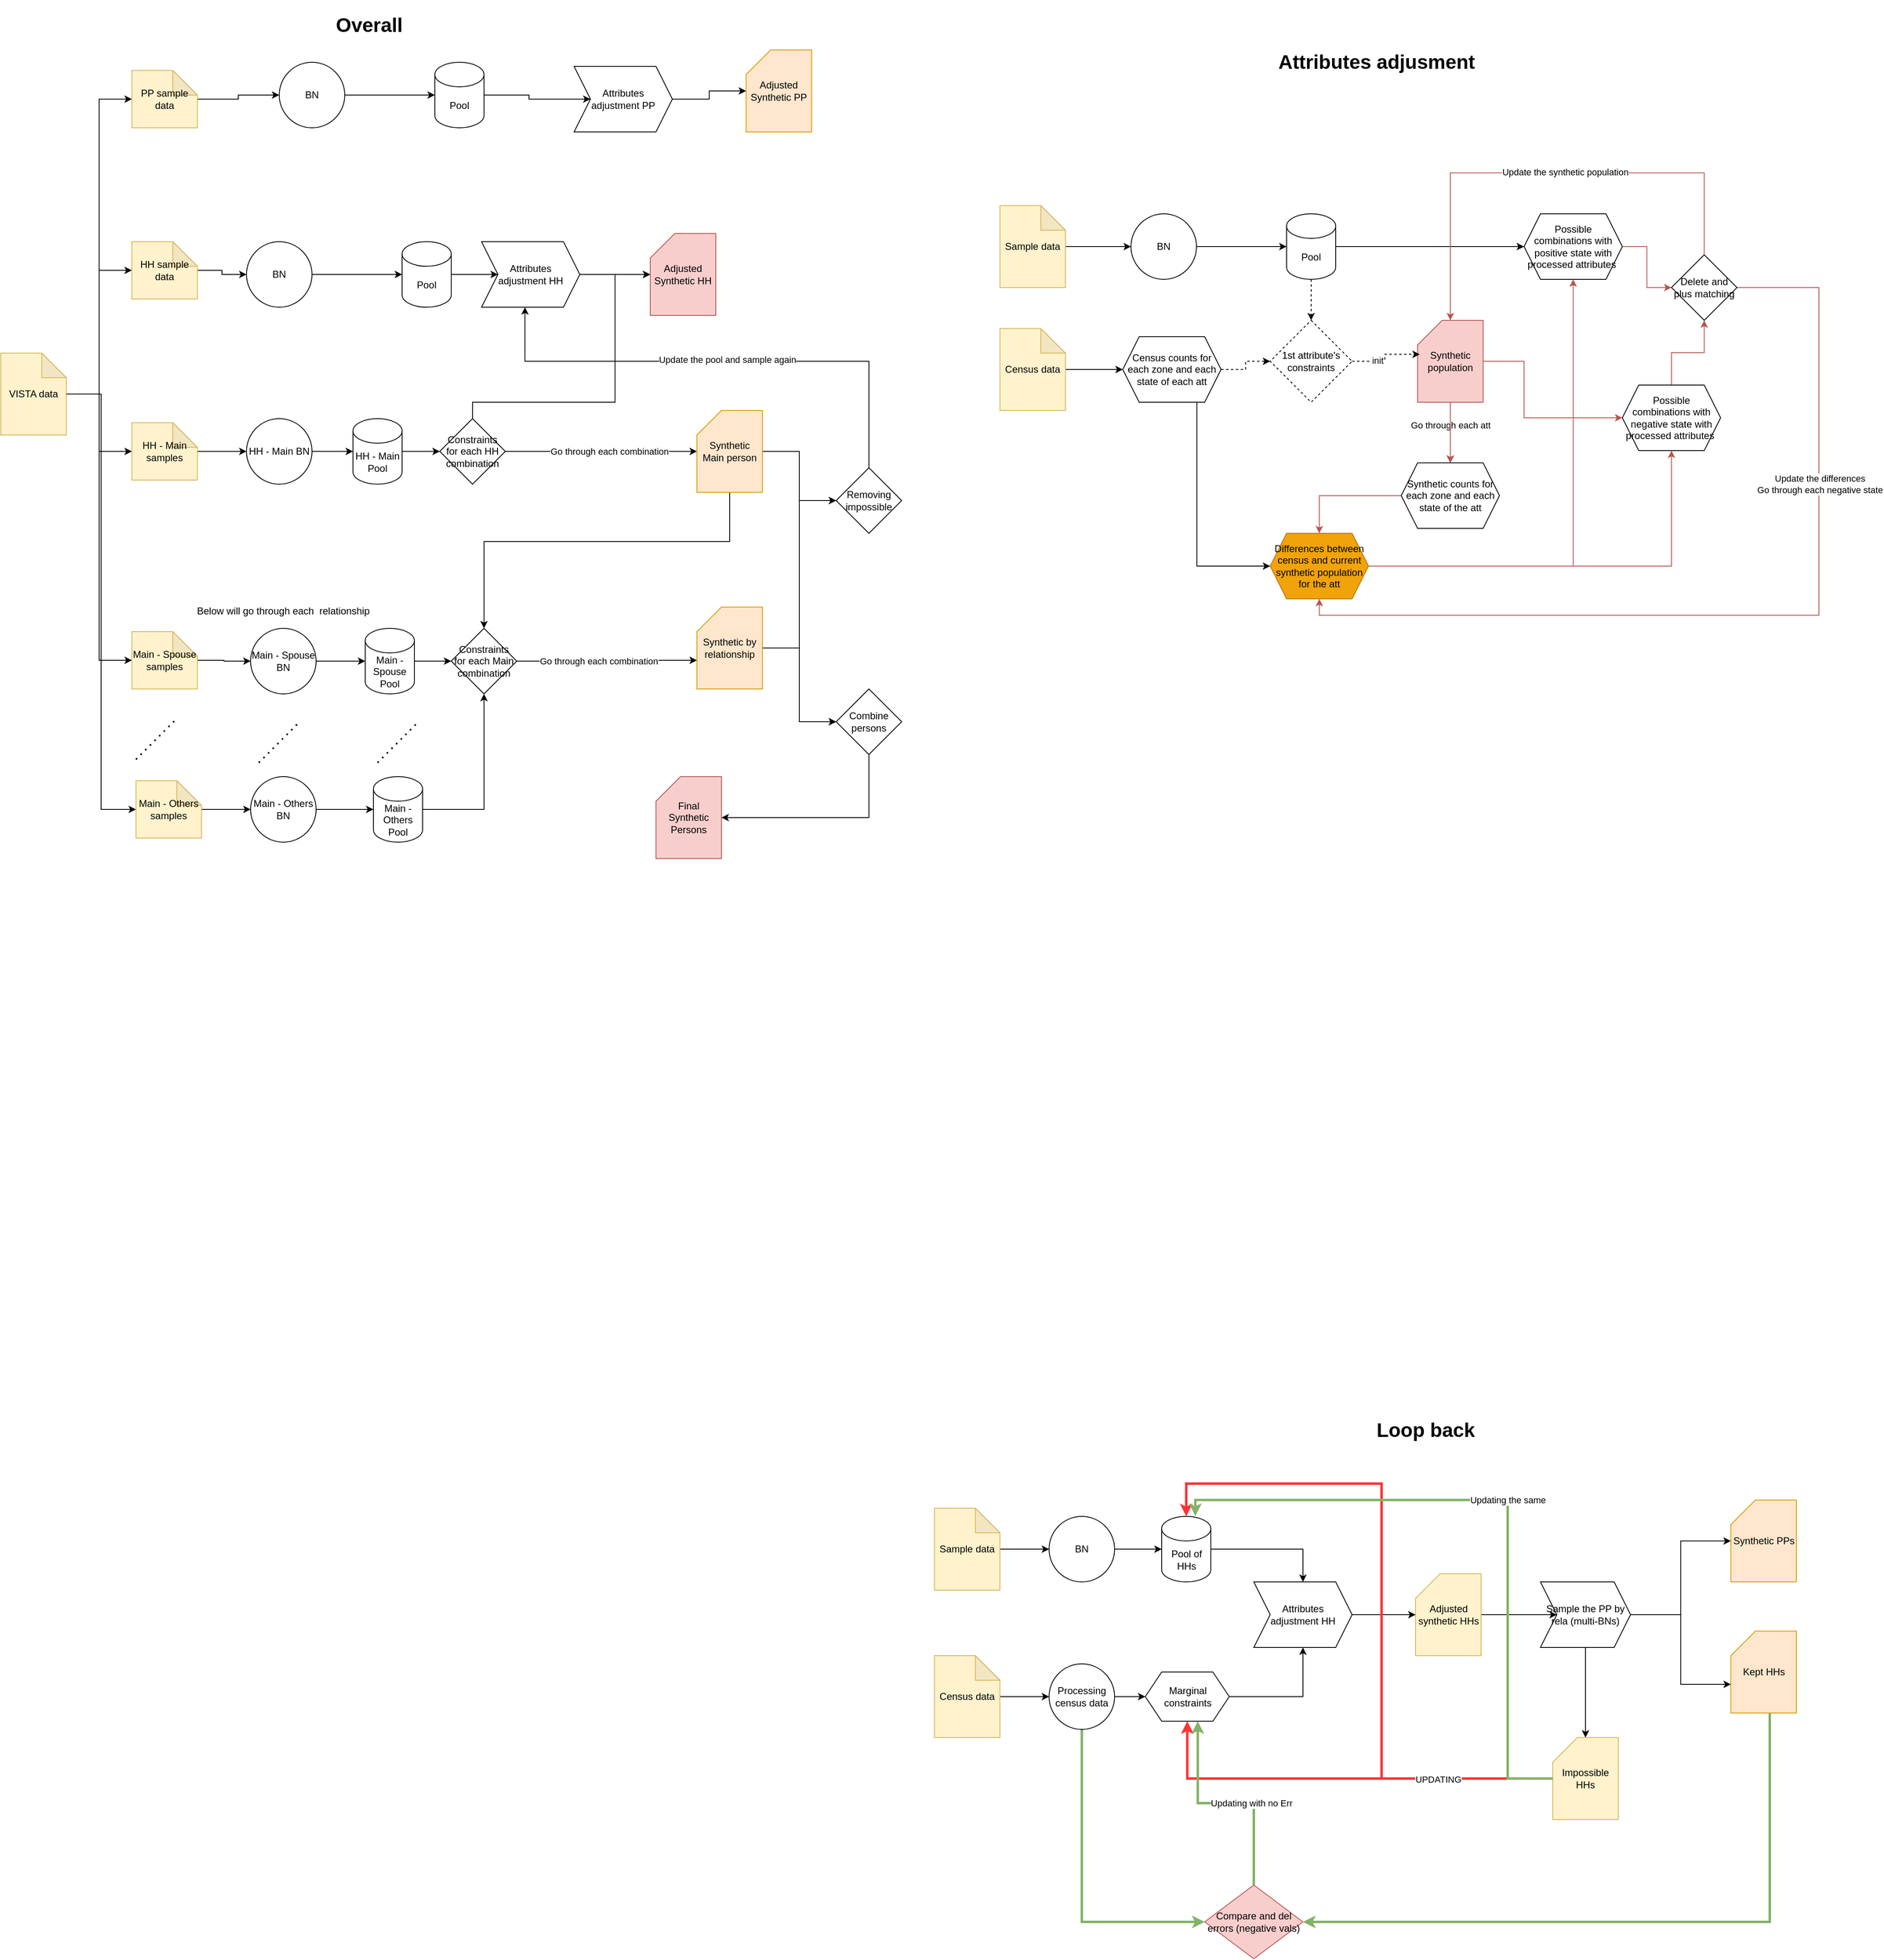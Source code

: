 <mxfile version="24.0.5" type="github">
  <diagram name="Page-1" id="M9G-T7zKxAfByAplEG5L">
    <mxGraphModel dx="2492" dy="700" grid="1" gridSize="10" guides="1" tooltips="1" connect="1" arrows="1" fold="1" page="1" pageScale="1" pageWidth="1169" pageHeight="827" math="0" shadow="0">
      <root>
        <mxCell id="0" />
        <mxCell id="1" parent="0" />
        <mxCell id="O2sVtFKZEaCIQGKIPa2d-1" value="&lt;h1&gt;Attributes adjusment&lt;/h1&gt;" style="text;html=1;strokeColor=none;fillColor=none;align=center;verticalAlign=middle;whiteSpace=wrap;rounded=0;" parent="1" vertex="1">
          <mxGeometry x="410" y="90" width="300" height="30" as="geometry" />
        </mxCell>
        <mxCell id="O2sVtFKZEaCIQGKIPa2d-3" value="&lt;h1&gt;Overall&lt;/h1&gt;" style="text;html=1;strokeColor=none;fillColor=none;align=center;verticalAlign=middle;whiteSpace=wrap;rounded=0;" parent="1" vertex="1">
          <mxGeometry x="-740" y="40" width="140" height="40" as="geometry" />
        </mxCell>
        <mxCell id="O2sVtFKZEaCIQGKIPa2d-35" style="edgeStyle=orthogonalEdgeStyle;rounded=0;orthogonalLoop=1;jettySize=auto;html=1;entryX=0;entryY=0.5;entryDx=0;entryDy=0;" parent="1" source="O2sVtFKZEaCIQGKIPa2d-4" target="O2sVtFKZEaCIQGKIPa2d-11" edge="1">
          <mxGeometry relative="1" as="geometry" />
        </mxCell>
        <mxCell id="O2sVtFKZEaCIQGKIPa2d-4" value="Census data" style="shape=note;whiteSpace=wrap;html=1;backgroundOutline=1;darkOpacity=0.05;fillColor=#fff2cc;strokeColor=#d6b656;" parent="1" vertex="1">
          <mxGeometry x="100" y="430" width="80" height="100" as="geometry" />
        </mxCell>
        <mxCell id="O2sVtFKZEaCIQGKIPa2d-27" style="edgeStyle=orthogonalEdgeStyle;rounded=0;orthogonalLoop=1;jettySize=auto;html=1;" parent="1" source="O2sVtFKZEaCIQGKIPa2d-5" target="O2sVtFKZEaCIQGKIPa2d-6" edge="1">
          <mxGeometry relative="1" as="geometry" />
        </mxCell>
        <mxCell id="O2sVtFKZEaCIQGKIPa2d-5" value="Sample data" style="shape=note;whiteSpace=wrap;html=1;backgroundOutline=1;darkOpacity=0.05;fillColor=#fff2cc;strokeColor=#d6b656;" parent="1" vertex="1">
          <mxGeometry x="100" y="280" width="80" height="100" as="geometry" />
        </mxCell>
        <mxCell id="O2sVtFKZEaCIQGKIPa2d-28" style="edgeStyle=orthogonalEdgeStyle;rounded=0;orthogonalLoop=1;jettySize=auto;html=1;" parent="1" source="O2sVtFKZEaCIQGKIPa2d-6" target="O2sVtFKZEaCIQGKIPa2d-7" edge="1">
          <mxGeometry relative="1" as="geometry" />
        </mxCell>
        <mxCell id="O2sVtFKZEaCIQGKIPa2d-6" value="BN" style="ellipse;whiteSpace=wrap;html=1;aspect=fixed;" parent="1" vertex="1">
          <mxGeometry x="260" y="290" width="80" height="80" as="geometry" />
        </mxCell>
        <mxCell id="O2sVtFKZEaCIQGKIPa2d-22" style="edgeStyle=orthogonalEdgeStyle;rounded=0;orthogonalLoop=1;jettySize=auto;html=1;entryX=0.5;entryY=0;entryDx=0;entryDy=0;dashed=1;" parent="1" source="O2sVtFKZEaCIQGKIPa2d-7" target="O2sVtFKZEaCIQGKIPa2d-20" edge="1">
          <mxGeometry relative="1" as="geometry" />
        </mxCell>
        <mxCell id="O2sVtFKZEaCIQGKIPa2d-53" style="edgeStyle=orthogonalEdgeStyle;rounded=0;orthogonalLoop=1;jettySize=auto;html=1;entryX=0;entryY=0.5;entryDx=0;entryDy=0;" parent="1" source="O2sVtFKZEaCIQGKIPa2d-7" target="O2sVtFKZEaCIQGKIPa2d-43" edge="1">
          <mxGeometry relative="1" as="geometry" />
        </mxCell>
        <mxCell id="O2sVtFKZEaCIQGKIPa2d-7" value="Pool" style="shape=cylinder3;whiteSpace=wrap;html=1;boundedLbl=1;backgroundOutline=1;size=15;" parent="1" vertex="1">
          <mxGeometry x="450" y="290" width="60" height="80" as="geometry" />
        </mxCell>
        <mxCell id="O2sVtFKZEaCIQGKIPa2d-21" style="edgeStyle=orthogonalEdgeStyle;rounded=0;orthogonalLoop=1;jettySize=auto;html=1;entryX=0;entryY=0.5;entryDx=0;entryDy=0;dashed=1;" parent="1" source="O2sVtFKZEaCIQGKIPa2d-11" target="O2sVtFKZEaCIQGKIPa2d-20" edge="1">
          <mxGeometry relative="1" as="geometry" />
        </mxCell>
        <mxCell id="O2sVtFKZEaCIQGKIPa2d-49" style="edgeStyle=orthogonalEdgeStyle;rounded=0;orthogonalLoop=1;jettySize=auto;html=1;entryX=0;entryY=0.5;entryDx=0;entryDy=0;" parent="1" target="O2sVtFKZEaCIQGKIPa2d-30" edge="1">
          <mxGeometry relative="1" as="geometry">
            <mxPoint x="249.996" y="480.048" as="sourcePoint" />
            <mxPoint x="310.02" y="720" as="targetPoint" />
          </mxGeometry>
        </mxCell>
        <mxCell id="O2sVtFKZEaCIQGKIPa2d-11" value="Census counts for each zone and each state of each att" style="shape=hexagon;perimeter=hexagonPerimeter2;whiteSpace=wrap;html=1;fixedSize=1;" parent="1" vertex="1">
          <mxGeometry x="250" y="440" width="120" height="80" as="geometry" />
        </mxCell>
        <mxCell id="O2sVtFKZEaCIQGKIPa2d-42" style="edgeStyle=orthogonalEdgeStyle;rounded=0;orthogonalLoop=1;jettySize=auto;html=1;fillColor=#f8cecc;strokeColor=#b85450;" parent="1" source="O2sVtFKZEaCIQGKIPa2d-16" target="O2sVtFKZEaCIQGKIPa2d-41" edge="1">
          <mxGeometry relative="1" as="geometry">
            <Array as="points">
              <mxPoint x="740" y="470" />
              <mxPoint x="740" y="539" />
            </Array>
          </mxGeometry>
        </mxCell>
        <mxCell id="O2sVtFKZEaCIQGKIPa2d-47" style="edgeStyle=orthogonalEdgeStyle;rounded=0;orthogonalLoop=1;jettySize=auto;html=1;" parent="1" source="O2sVtFKZEaCIQGKIPa2d-16" target="O2sVtFKZEaCIQGKIPa2d-25" edge="1">
          <mxGeometry relative="1" as="geometry" />
        </mxCell>
        <mxCell id="O2sVtFKZEaCIQGKIPa2d-60" value="Go through each att" style="edgeLabel;html=1;align=center;verticalAlign=middle;resizable=0;points=[];" parent="O2sVtFKZEaCIQGKIPa2d-47" vertex="1" connectable="0">
          <mxGeometry x="-0.224" relative="1" as="geometry">
            <mxPoint y="-1" as="offset" />
          </mxGeometry>
        </mxCell>
        <mxCell id="TM6Ck6MCM4xEDmykeeXA-1" value="" style="edgeStyle=orthogonalEdgeStyle;rounded=0;orthogonalLoop=1;jettySize=auto;html=1;fillColor=#f8cecc;strokeColor=#b85450;" edge="1" parent="1" source="O2sVtFKZEaCIQGKIPa2d-16" target="O2sVtFKZEaCIQGKIPa2d-25">
          <mxGeometry relative="1" as="geometry" />
        </mxCell>
        <mxCell id="O2sVtFKZEaCIQGKIPa2d-16" value="Synthetic population" style="shape=card;whiteSpace=wrap;html=1;fillColor=#f8cecc;strokeColor=#b85450;" parent="1" vertex="1">
          <mxGeometry x="610" y="420" width="80" height="100" as="geometry" />
        </mxCell>
        <mxCell id="O2sVtFKZEaCIQGKIPa2d-20" value="1st attribute&#39;s constraints" style="rhombus;whiteSpace=wrap;html=1;dashed=1;" parent="1" vertex="1">
          <mxGeometry x="430" y="420" width="100" height="100" as="geometry" />
        </mxCell>
        <mxCell id="O2sVtFKZEaCIQGKIPa2d-50" style="edgeStyle=orthogonalEdgeStyle;rounded=0;orthogonalLoop=1;jettySize=auto;html=1;entryX=0.5;entryY=0;entryDx=0;entryDy=0;fillColor=#f8cecc;strokeColor=#b85450;" parent="1" source="O2sVtFKZEaCIQGKIPa2d-25" target="O2sVtFKZEaCIQGKIPa2d-30" edge="1">
          <mxGeometry relative="1" as="geometry" />
        </mxCell>
        <mxCell id="O2sVtFKZEaCIQGKIPa2d-25" value="Synthetic counts for each zone and each state of the att" style="shape=hexagon;perimeter=hexagonPerimeter2;whiteSpace=wrap;html=1;fixedSize=1;" parent="1" vertex="1">
          <mxGeometry x="590" y="594" width="120" height="80" as="geometry" />
        </mxCell>
        <mxCell id="O2sVtFKZEaCIQGKIPa2d-51" style="edgeStyle=orthogonalEdgeStyle;rounded=0;orthogonalLoop=1;jettySize=auto;html=1;entryX=0.5;entryY=1;entryDx=0;entryDy=0;fillColor=#f8cecc;strokeColor=#b85450;" parent="1" source="O2sVtFKZEaCIQGKIPa2d-30" target="O2sVtFKZEaCIQGKIPa2d-41" edge="1">
          <mxGeometry relative="1" as="geometry" />
        </mxCell>
        <mxCell id="O2sVtFKZEaCIQGKIPa2d-52" style="edgeStyle=orthogonalEdgeStyle;rounded=0;orthogonalLoop=1;jettySize=auto;html=1;entryX=0.5;entryY=1;entryDx=0;entryDy=0;fillColor=#f8cecc;strokeColor=#b85450;" parent="1" source="O2sVtFKZEaCIQGKIPa2d-30" target="O2sVtFKZEaCIQGKIPa2d-43" edge="1">
          <mxGeometry relative="1" as="geometry" />
        </mxCell>
        <mxCell id="O2sVtFKZEaCIQGKIPa2d-30" value="Differences between census and current synthetic population for the att" style="shape=hexagon;perimeter=hexagonPerimeter2;whiteSpace=wrap;html=1;fixedSize=1;fillColor=#f0a30a;strokeColor=#BD7000;fontColor=#000000;" parent="1" vertex="1">
          <mxGeometry x="430" y="680" width="120" height="80" as="geometry" />
        </mxCell>
        <mxCell id="O2sVtFKZEaCIQGKIPa2d-55" style="edgeStyle=orthogonalEdgeStyle;rounded=0;orthogonalLoop=1;jettySize=auto;html=1;fillColor=#f8cecc;strokeColor=#b85450;" parent="1" source="O2sVtFKZEaCIQGKIPa2d-41" target="O2sVtFKZEaCIQGKIPa2d-54" edge="1">
          <mxGeometry relative="1" as="geometry" />
        </mxCell>
        <mxCell id="O2sVtFKZEaCIQGKIPa2d-41" value="Possible combinations with negative state with processed attributes&amp;nbsp;" style="shape=hexagon;perimeter=hexagonPerimeter2;whiteSpace=wrap;html=1;fixedSize=1;" parent="1" vertex="1">
          <mxGeometry x="860" y="499" width="120" height="80" as="geometry" />
        </mxCell>
        <mxCell id="O2sVtFKZEaCIQGKIPa2d-56" style="edgeStyle=orthogonalEdgeStyle;rounded=0;orthogonalLoop=1;jettySize=auto;html=1;entryX=0;entryY=0.5;entryDx=0;entryDy=0;fillColor=#f8cecc;strokeColor=#b85450;" parent="1" source="O2sVtFKZEaCIQGKIPa2d-43" target="O2sVtFKZEaCIQGKIPa2d-54" edge="1">
          <mxGeometry relative="1" as="geometry" />
        </mxCell>
        <mxCell id="O2sVtFKZEaCIQGKIPa2d-43" value="Possible combinations with positive state with processed attributes&amp;nbsp;" style="shape=hexagon;perimeter=hexagonPerimeter2;whiteSpace=wrap;html=1;fixedSize=1;" parent="1" vertex="1">
          <mxGeometry x="740" y="290" width="120" height="80" as="geometry" />
        </mxCell>
        <mxCell id="O2sVtFKZEaCIQGKIPa2d-46" style="edgeStyle=orthogonalEdgeStyle;rounded=0;orthogonalLoop=1;jettySize=auto;html=1;entryX=0.033;entryY=0.415;entryDx=0;entryDy=0;entryPerimeter=0;dashed=1;" parent="1" source="O2sVtFKZEaCIQGKIPa2d-20" target="O2sVtFKZEaCIQGKIPa2d-16" edge="1">
          <mxGeometry relative="1" as="geometry" />
        </mxCell>
        <mxCell id="O2sVtFKZEaCIQGKIPa2d-62" value="init" style="edgeLabel;html=1;align=center;verticalAlign=middle;resizable=0;points=[];" parent="O2sVtFKZEaCIQGKIPa2d-46" vertex="1" connectable="0">
          <mxGeometry x="-0.322" y="1" relative="1" as="geometry">
            <mxPoint as="offset" />
          </mxGeometry>
        </mxCell>
        <mxCell id="O2sVtFKZEaCIQGKIPa2d-65" style="edgeStyle=orthogonalEdgeStyle;rounded=0;orthogonalLoop=1;jettySize=auto;html=1;entryX=0.5;entryY=1;entryDx=0;entryDy=0;fillColor=#f8cecc;strokeColor=#b85450;" parent="1" source="O2sVtFKZEaCIQGKIPa2d-54" target="O2sVtFKZEaCIQGKIPa2d-30" edge="1">
          <mxGeometry relative="1" as="geometry">
            <Array as="points">
              <mxPoint x="1100" y="380" />
              <mxPoint x="1100" y="780" />
              <mxPoint x="490" y="780" />
            </Array>
          </mxGeometry>
        </mxCell>
        <mxCell id="O2sVtFKZEaCIQGKIPa2d-66" value="Update the differences&lt;br&gt;Go through each negative state" style="edgeLabel;html=1;align=center;verticalAlign=middle;resizable=0;points=[];" parent="O2sVtFKZEaCIQGKIPa2d-65" vertex="1" connectable="0">
          <mxGeometry x="-0.397" y="1" relative="1" as="geometry">
            <mxPoint y="-1" as="offset" />
          </mxGeometry>
        </mxCell>
        <mxCell id="O2sVtFKZEaCIQGKIPa2d-54" value="Delete and plus matching" style="rhombus;whiteSpace=wrap;html=1;" parent="1" vertex="1">
          <mxGeometry x="920" y="340" width="80" height="80" as="geometry" />
        </mxCell>
        <mxCell id="O2sVtFKZEaCIQGKIPa2d-57" style="edgeStyle=orthogonalEdgeStyle;rounded=0;orthogonalLoop=1;jettySize=auto;html=1;entryX=0.5;entryY=0;entryDx=0;entryDy=0;entryPerimeter=0;fillColor=#f8cecc;strokeColor=#b85450;" parent="1" source="O2sVtFKZEaCIQGKIPa2d-54" target="O2sVtFKZEaCIQGKIPa2d-16" edge="1">
          <mxGeometry relative="1" as="geometry">
            <Array as="points">
              <mxPoint x="960" y="240" />
              <mxPoint x="650" y="240" />
            </Array>
          </mxGeometry>
        </mxCell>
        <mxCell id="O2sVtFKZEaCIQGKIPa2d-58" value="Update the synthetic population" style="edgeLabel;html=1;align=center;verticalAlign=middle;resizable=0;points=[];" parent="O2sVtFKZEaCIQGKIPa2d-57" vertex="1" connectable="0">
          <mxGeometry x="-0.085" y="-1" relative="1" as="geometry">
            <mxPoint as="offset" />
          </mxGeometry>
        </mxCell>
        <mxCell id="O2sVtFKZEaCIQGKIPa2d-69" value="VISTA data" style="shape=note;whiteSpace=wrap;html=1;backgroundOutline=1;darkOpacity=0.05;fillColor=#fff2cc;strokeColor=#d6b656;" parent="1" vertex="1">
          <mxGeometry x="-1120" y="460" width="80" height="100" as="geometry" />
        </mxCell>
        <mxCell id="uTRHcCvgna7Dh4aKxS7s-63" style="edgeStyle=orthogonalEdgeStyle;rounded=0;orthogonalLoop=1;jettySize=auto;html=1;" parent="1" source="O2sVtFKZEaCIQGKIPa2d-71" target="uTRHcCvgna7Dh4aKxS7s-60" edge="1">
          <mxGeometry relative="1" as="geometry" />
        </mxCell>
        <mxCell id="O2sVtFKZEaCIQGKIPa2d-71" value="PP sample data" style="shape=note;whiteSpace=wrap;html=1;backgroundOutline=1;darkOpacity=0.05;fillColor=#fff2cc;strokeColor=#d6b656;" parent="1" vertex="1">
          <mxGeometry x="-960" y="115" width="80" height="70" as="geometry" />
        </mxCell>
        <mxCell id="uTRHcCvgna7Dh4aKxS7s-70" style="edgeStyle=orthogonalEdgeStyle;rounded=0;orthogonalLoop=1;jettySize=auto;html=1;entryX=0;entryY=0.5;entryDx=0;entryDy=0;" parent="1" source="O2sVtFKZEaCIQGKIPa2d-72" target="uTRHcCvgna7Dh4aKxS7s-68" edge="1">
          <mxGeometry relative="1" as="geometry" />
        </mxCell>
        <mxCell id="O2sVtFKZEaCIQGKIPa2d-72" value="HH sample data" style="shape=note;whiteSpace=wrap;html=1;backgroundOutline=1;darkOpacity=0.05;fillColor=#fff2cc;strokeColor=#d6b656;" parent="1" vertex="1">
          <mxGeometry x="-960" y="324" width="80" height="70" as="geometry" />
        </mxCell>
        <mxCell id="O2sVtFKZEaCIQGKIPa2d-106" style="edgeStyle=orthogonalEdgeStyle;rounded=0;orthogonalLoop=1;jettySize=auto;html=1;entryX=0;entryY=0.5;entryDx=0;entryDy=0;" parent="1" source="O2sVtFKZEaCIQGKIPa2d-73" target="O2sVtFKZEaCIQGKIPa2d-82" edge="1">
          <mxGeometry relative="1" as="geometry" />
        </mxCell>
        <mxCell id="O2sVtFKZEaCIQGKIPa2d-73" value="HH - Main samples" style="shape=note;whiteSpace=wrap;html=1;backgroundOutline=1;darkOpacity=0.05;fillColor=#fff2cc;strokeColor=#d6b656;" parent="1" vertex="1">
          <mxGeometry x="-960" y="545" width="80" height="70" as="geometry" />
        </mxCell>
        <mxCell id="O2sVtFKZEaCIQGKIPa2d-109" style="edgeStyle=orthogonalEdgeStyle;rounded=0;orthogonalLoop=1;jettySize=auto;html=1;entryX=0;entryY=0.5;entryDx=0;entryDy=0;" parent="1" source="O2sVtFKZEaCIQGKIPa2d-74" target="O2sVtFKZEaCIQGKIPa2d-83" edge="1">
          <mxGeometry relative="1" as="geometry" />
        </mxCell>
        <mxCell id="O2sVtFKZEaCIQGKIPa2d-74" value="Main - Spouse samples" style="shape=note;whiteSpace=wrap;html=1;backgroundOutline=1;darkOpacity=0.05;fillColor=#fff2cc;strokeColor=#d6b656;" parent="1" vertex="1">
          <mxGeometry x="-960" y="800" width="80" height="70" as="geometry" />
        </mxCell>
        <mxCell id="O2sVtFKZEaCIQGKIPa2d-114" style="edgeStyle=orthogonalEdgeStyle;rounded=0;orthogonalLoop=1;jettySize=auto;html=1;" parent="1" source="O2sVtFKZEaCIQGKIPa2d-75" target="O2sVtFKZEaCIQGKIPa2d-84" edge="1">
          <mxGeometry relative="1" as="geometry" />
        </mxCell>
        <mxCell id="O2sVtFKZEaCIQGKIPa2d-75" value="Main - Others samples" style="shape=note;whiteSpace=wrap;html=1;backgroundOutline=1;darkOpacity=0.05;fillColor=#fff2cc;strokeColor=#d6b656;" parent="1" vertex="1">
          <mxGeometry x="-955" y="982" width="80" height="70" as="geometry" />
        </mxCell>
        <mxCell id="O2sVtFKZEaCIQGKIPa2d-76" value="" style="endArrow=none;dashed=1;html=1;dashPattern=1 3;strokeWidth=2;rounded=0;" parent="1" edge="1">
          <mxGeometry width="50" height="50" relative="1" as="geometry">
            <mxPoint x="-955" y="956" as="sourcePoint" />
            <mxPoint x="-905" y="906" as="targetPoint" />
          </mxGeometry>
        </mxCell>
        <mxCell id="O2sVtFKZEaCIQGKIPa2d-127" style="edgeStyle=orthogonalEdgeStyle;rounded=0;orthogonalLoop=1;jettySize=auto;html=1;" parent="1" source="O2sVtFKZEaCIQGKIPa2d-78" target="O2sVtFKZEaCIQGKIPa2d-80" edge="1">
          <mxGeometry relative="1" as="geometry" />
        </mxCell>
        <mxCell id="O2sVtFKZEaCIQGKIPa2d-78" value="Attributes &lt;br&gt;adjustment PP" style="shape=step;perimeter=stepPerimeter;whiteSpace=wrap;html=1;fixedSize=1;" parent="1" vertex="1">
          <mxGeometry x="-420" y="110" width="120" height="80" as="geometry" />
        </mxCell>
        <mxCell id="O2sVtFKZEaCIQGKIPa2d-128" style="edgeStyle=orthogonalEdgeStyle;rounded=0;orthogonalLoop=1;jettySize=auto;html=1;" parent="1" source="O2sVtFKZEaCIQGKIPa2d-79" target="O2sVtFKZEaCIQGKIPa2d-81" edge="1">
          <mxGeometry relative="1" as="geometry" />
        </mxCell>
        <mxCell id="O2sVtFKZEaCIQGKIPa2d-79" value="Attributes &lt;br&gt;adjustment HH" style="shape=step;perimeter=stepPerimeter;whiteSpace=wrap;html=1;fixedSize=1;" parent="1" vertex="1">
          <mxGeometry x="-533" y="324" width="120" height="80" as="geometry" />
        </mxCell>
        <mxCell id="O2sVtFKZEaCIQGKIPa2d-80" value="Adjusted Synthetic PP" style="shape=card;whiteSpace=wrap;html=1;fillColor=#ffe6cc;strokeColor=#d79b00;" parent="1" vertex="1">
          <mxGeometry x="-210" y="90" width="80" height="100" as="geometry" />
        </mxCell>
        <mxCell id="O2sVtFKZEaCIQGKIPa2d-81" value="Adjusted Synthetic HH" style="shape=card;whiteSpace=wrap;html=1;fillColor=#f8cecc;strokeColor=#b85450;" parent="1" vertex="1">
          <mxGeometry x="-327" y="314" width="80" height="100" as="geometry" />
        </mxCell>
        <mxCell id="O2sVtFKZEaCIQGKIPa2d-107" style="edgeStyle=orthogonalEdgeStyle;rounded=0;orthogonalLoop=1;jettySize=auto;html=1;" parent="1" source="O2sVtFKZEaCIQGKIPa2d-82" target="O2sVtFKZEaCIQGKIPa2d-85" edge="1">
          <mxGeometry relative="1" as="geometry" />
        </mxCell>
        <mxCell id="O2sVtFKZEaCIQGKIPa2d-82" value="HH - Main BN" style="ellipse;whiteSpace=wrap;html=1;aspect=fixed;" parent="1" vertex="1">
          <mxGeometry x="-820" y="540" width="80" height="80" as="geometry" />
        </mxCell>
        <mxCell id="O2sVtFKZEaCIQGKIPa2d-83" value="Main - Spouse BN" style="ellipse;whiteSpace=wrap;html=1;aspect=fixed;" parent="1" vertex="1">
          <mxGeometry x="-815" y="796" width="80" height="80" as="geometry" />
        </mxCell>
        <mxCell id="O2sVtFKZEaCIQGKIPa2d-84" value="Main - Others BN" style="ellipse;whiteSpace=wrap;html=1;aspect=fixed;" parent="1" vertex="1">
          <mxGeometry x="-815" y="977" width="80" height="80" as="geometry" />
        </mxCell>
        <mxCell id="O2sVtFKZEaCIQGKIPa2d-108" style="edgeStyle=orthogonalEdgeStyle;rounded=0;orthogonalLoop=1;jettySize=auto;html=1;entryX=0;entryY=0.5;entryDx=0;entryDy=0;" parent="1" source="O2sVtFKZEaCIQGKIPa2d-85" target="O2sVtFKZEaCIQGKIPa2d-88" edge="1">
          <mxGeometry relative="1" as="geometry" />
        </mxCell>
        <mxCell id="O2sVtFKZEaCIQGKIPa2d-85" value="HH - Main Pool" style="shape=cylinder3;whiteSpace=wrap;html=1;boundedLbl=1;backgroundOutline=1;size=15;" parent="1" vertex="1">
          <mxGeometry x="-690" y="540" width="60" height="80" as="geometry" />
        </mxCell>
        <mxCell id="O2sVtFKZEaCIQGKIPa2d-111" style="edgeStyle=orthogonalEdgeStyle;rounded=0;orthogonalLoop=1;jettySize=auto;html=1;entryX=0;entryY=0.5;entryDx=0;entryDy=0;" parent="1" source="O2sVtFKZEaCIQGKIPa2d-86" target="O2sVtFKZEaCIQGKIPa2d-97" edge="1">
          <mxGeometry relative="1" as="geometry" />
        </mxCell>
        <mxCell id="O2sVtFKZEaCIQGKIPa2d-86" value="Main - Spouse Pool" style="shape=cylinder3;whiteSpace=wrap;html=1;boundedLbl=1;backgroundOutline=1;size=15;" parent="1" vertex="1">
          <mxGeometry x="-675" y="796" width="60" height="80" as="geometry" />
        </mxCell>
        <mxCell id="O2sVtFKZEaCIQGKIPa2d-112" style="edgeStyle=orthogonalEdgeStyle;rounded=0;orthogonalLoop=1;jettySize=auto;html=1;entryX=0.5;entryY=1;entryDx=0;entryDy=0;" parent="1" source="O2sVtFKZEaCIQGKIPa2d-87" target="O2sVtFKZEaCIQGKIPa2d-97" edge="1">
          <mxGeometry relative="1" as="geometry" />
        </mxCell>
        <mxCell id="O2sVtFKZEaCIQGKIPa2d-87" value="Main - Others Pool" style="shape=cylinder3;whiteSpace=wrap;html=1;boundedLbl=1;backgroundOutline=1;size=15;" parent="1" vertex="1">
          <mxGeometry x="-665" y="977" width="60" height="80" as="geometry" />
        </mxCell>
        <mxCell id="O2sVtFKZEaCIQGKIPa2d-91" style="edgeStyle=orthogonalEdgeStyle;rounded=0;orthogonalLoop=1;jettySize=auto;html=1;" parent="1" source="O2sVtFKZEaCIQGKIPa2d-88" target="O2sVtFKZEaCIQGKIPa2d-90" edge="1">
          <mxGeometry relative="1" as="geometry" />
        </mxCell>
        <mxCell id="O2sVtFKZEaCIQGKIPa2d-92" value="Go through each combination" style="edgeLabel;html=1;align=center;verticalAlign=middle;resizable=0;points=[];" parent="O2sVtFKZEaCIQGKIPa2d-91" vertex="1" connectable="0">
          <mxGeometry x="-0.434" y="-2" relative="1" as="geometry">
            <mxPoint x="61" y="-2" as="offset" />
          </mxGeometry>
        </mxCell>
        <mxCell id="uTRHcCvgna7Dh4aKxS7s-72" style="edgeStyle=orthogonalEdgeStyle;rounded=0;orthogonalLoop=1;jettySize=auto;html=1;" parent="1" source="O2sVtFKZEaCIQGKIPa2d-88" target="O2sVtFKZEaCIQGKIPa2d-81" edge="1">
          <mxGeometry relative="1" as="geometry">
            <Array as="points">
              <mxPoint x="-544" y="520" />
              <mxPoint x="-370" y="520" />
              <mxPoint x="-370" y="364" />
            </Array>
          </mxGeometry>
        </mxCell>
        <mxCell id="O2sVtFKZEaCIQGKIPa2d-88" value="Constraints for each HH combination" style="rhombus;whiteSpace=wrap;html=1;" parent="1" vertex="1">
          <mxGeometry x="-584" y="540" width="80" height="80" as="geometry" />
        </mxCell>
        <mxCell id="O2sVtFKZEaCIQGKIPa2d-102" style="edgeStyle=orthogonalEdgeStyle;rounded=0;orthogonalLoop=1;jettySize=auto;html=1;" parent="1" source="O2sVtFKZEaCIQGKIPa2d-90" target="O2sVtFKZEaCIQGKIPa2d-100" edge="1">
          <mxGeometry relative="1" as="geometry" />
        </mxCell>
        <mxCell id="O2sVtFKZEaCIQGKIPa2d-117" style="edgeStyle=orthogonalEdgeStyle;rounded=0;orthogonalLoop=1;jettySize=auto;html=1;" parent="1" source="O2sVtFKZEaCIQGKIPa2d-90" target="O2sVtFKZEaCIQGKIPa2d-97" edge="1">
          <mxGeometry relative="1" as="geometry">
            <Array as="points">
              <mxPoint x="-230" y="690" />
              <mxPoint x="-530" y="690" />
            </Array>
          </mxGeometry>
        </mxCell>
        <mxCell id="O2sVtFKZEaCIQGKIPa2d-130" style="edgeStyle=orthogonalEdgeStyle;rounded=0;orthogonalLoop=1;jettySize=auto;html=1;entryX=0;entryY=0.5;entryDx=0;entryDy=0;" parent="1" source="O2sVtFKZEaCIQGKIPa2d-90" target="O2sVtFKZEaCIQGKIPa2d-129" edge="1">
          <mxGeometry relative="1" as="geometry" />
        </mxCell>
        <mxCell id="O2sVtFKZEaCIQGKIPa2d-90" value="Synthetic Main person" style="shape=card;whiteSpace=wrap;html=1;fillColor=#ffe6cc;strokeColor=#d79b00;" parent="1" vertex="1">
          <mxGeometry x="-270" y="530" width="80" height="100" as="geometry" />
        </mxCell>
        <mxCell id="O2sVtFKZEaCIQGKIPa2d-97" value="Constraints for each Main combination" style="rhombus;whiteSpace=wrap;html=1;" parent="1" vertex="1">
          <mxGeometry x="-570" y="796" width="80" height="80" as="geometry" />
        </mxCell>
        <mxCell id="O2sVtFKZEaCIQGKIPa2d-103" style="edgeStyle=orthogonalEdgeStyle;rounded=0;orthogonalLoop=1;jettySize=auto;html=1;entryX=0;entryY=0.5;entryDx=0;entryDy=0;" parent="1" source="O2sVtFKZEaCIQGKIPa2d-98" target="O2sVtFKZEaCIQGKIPa2d-100" edge="1">
          <mxGeometry relative="1" as="geometry" />
        </mxCell>
        <mxCell id="O2sVtFKZEaCIQGKIPa2d-131" style="edgeStyle=orthogonalEdgeStyle;rounded=0;orthogonalLoop=1;jettySize=auto;html=1;entryX=0;entryY=0.5;entryDx=0;entryDy=0;" parent="1" source="O2sVtFKZEaCIQGKIPa2d-98" target="O2sVtFKZEaCIQGKIPa2d-129" edge="1">
          <mxGeometry relative="1" as="geometry" />
        </mxCell>
        <mxCell id="O2sVtFKZEaCIQGKIPa2d-98" value="Synthetic by relationship" style="shape=card;whiteSpace=wrap;html=1;fillColor=#ffe6cc;strokeColor=#d79b00;" parent="1" vertex="1">
          <mxGeometry x="-270" y="770" width="80" height="100" as="geometry" />
        </mxCell>
        <mxCell id="O2sVtFKZEaCIQGKIPa2d-101" style="edgeStyle=orthogonalEdgeStyle;rounded=0;orthogonalLoop=1;jettySize=auto;html=1;" parent="1" source="O2sVtFKZEaCIQGKIPa2d-100" target="O2sVtFKZEaCIQGKIPa2d-79" edge="1">
          <mxGeometry relative="1" as="geometry">
            <Array as="points">
              <mxPoint x="-60" y="470" />
              <mxPoint x="-480" y="470" />
            </Array>
          </mxGeometry>
        </mxCell>
        <mxCell id="O2sVtFKZEaCIQGKIPa2d-132" value="Update the pool and sample again" style="edgeLabel;html=1;align=center;verticalAlign=middle;resizable=0;points=[];" parent="O2sVtFKZEaCIQGKIPa2d-101" vertex="1" connectable="0">
          <mxGeometry x="-0.016" y="-2" relative="1" as="geometry">
            <mxPoint as="offset" />
          </mxGeometry>
        </mxCell>
        <mxCell id="O2sVtFKZEaCIQGKIPa2d-100" value="Removing impossible" style="rhombus;whiteSpace=wrap;html=1;" parent="1" vertex="1">
          <mxGeometry x="-100" y="600" width="80" height="80" as="geometry" />
        </mxCell>
        <mxCell id="O2sVtFKZEaCIQGKIPa2d-104" style="edgeStyle=orthogonalEdgeStyle;rounded=0;orthogonalLoop=1;jettySize=auto;html=1;entryX=0;entryY=0;entryDx=0;entryDy=65;entryPerimeter=0;" parent="1" source="O2sVtFKZEaCIQGKIPa2d-97" target="O2sVtFKZEaCIQGKIPa2d-98" edge="1">
          <mxGeometry relative="1" as="geometry" />
        </mxCell>
        <mxCell id="O2sVtFKZEaCIQGKIPa2d-105" value="Go through each combination" style="edgeLabel;html=1;align=center;verticalAlign=middle;resizable=0;points=[];" parent="1" vertex="1" connectable="0">
          <mxGeometry x="-389.996" y="836.0" as="geometry" />
        </mxCell>
        <mxCell id="O2sVtFKZEaCIQGKIPa2d-110" style="edgeStyle=orthogonalEdgeStyle;rounded=0;orthogonalLoop=1;jettySize=auto;html=1;entryX=0;entryY=0.5;entryDx=0;entryDy=0;entryPerimeter=0;" parent="1" source="O2sVtFKZEaCIQGKIPa2d-83" target="O2sVtFKZEaCIQGKIPa2d-86" edge="1">
          <mxGeometry relative="1" as="geometry" />
        </mxCell>
        <mxCell id="O2sVtFKZEaCIQGKIPa2d-113" style="edgeStyle=orthogonalEdgeStyle;rounded=0;orthogonalLoop=1;jettySize=auto;html=1;entryX=0;entryY=0.5;entryDx=0;entryDy=0;entryPerimeter=0;" parent="1" source="O2sVtFKZEaCIQGKIPa2d-84" target="O2sVtFKZEaCIQGKIPa2d-87" edge="1">
          <mxGeometry relative="1" as="geometry" />
        </mxCell>
        <mxCell id="O2sVtFKZEaCIQGKIPa2d-118" value="" style="endArrow=none;dashed=1;html=1;dashPattern=1 3;strokeWidth=2;rounded=0;" parent="1" edge="1">
          <mxGeometry width="50" height="50" relative="1" as="geometry">
            <mxPoint x="-805" y="960" as="sourcePoint" />
            <mxPoint x="-755" y="910" as="targetPoint" />
          </mxGeometry>
        </mxCell>
        <mxCell id="O2sVtFKZEaCIQGKIPa2d-119" value="" style="endArrow=none;dashed=1;html=1;dashPattern=1 3;strokeWidth=2;rounded=0;" parent="1" edge="1">
          <mxGeometry width="50" height="50" relative="1" as="geometry">
            <mxPoint x="-660" y="960" as="sourcePoint" />
            <mxPoint x="-610" y="910" as="targetPoint" />
          </mxGeometry>
        </mxCell>
        <mxCell id="O2sVtFKZEaCIQGKIPa2d-120" style="edgeStyle=orthogonalEdgeStyle;rounded=0;orthogonalLoop=1;jettySize=auto;html=1;entryX=0;entryY=0.5;entryDx=0;entryDy=0;entryPerimeter=0;" parent="1" source="O2sVtFKZEaCIQGKIPa2d-69" target="O2sVtFKZEaCIQGKIPa2d-71" edge="1">
          <mxGeometry relative="1" as="geometry" />
        </mxCell>
        <mxCell id="O2sVtFKZEaCIQGKIPa2d-121" style="edgeStyle=orthogonalEdgeStyle;rounded=0;orthogonalLoop=1;jettySize=auto;html=1;entryX=0;entryY=0.5;entryDx=0;entryDy=0;entryPerimeter=0;" parent="1" source="O2sVtFKZEaCIQGKIPa2d-69" target="O2sVtFKZEaCIQGKIPa2d-72" edge="1">
          <mxGeometry relative="1" as="geometry" />
        </mxCell>
        <mxCell id="O2sVtFKZEaCIQGKIPa2d-122" style="edgeStyle=orthogonalEdgeStyle;rounded=0;orthogonalLoop=1;jettySize=auto;html=1;entryX=0;entryY=0.5;entryDx=0;entryDy=0;entryPerimeter=0;" parent="1" source="O2sVtFKZEaCIQGKIPa2d-69" target="O2sVtFKZEaCIQGKIPa2d-73" edge="1">
          <mxGeometry relative="1" as="geometry" />
        </mxCell>
        <mxCell id="O2sVtFKZEaCIQGKIPa2d-123" style="edgeStyle=orthogonalEdgeStyle;rounded=0;orthogonalLoop=1;jettySize=auto;html=1;entryX=0;entryY=0.5;entryDx=0;entryDy=0;entryPerimeter=0;" parent="1" source="O2sVtFKZEaCIQGKIPa2d-69" target="O2sVtFKZEaCIQGKIPa2d-74" edge="1">
          <mxGeometry relative="1" as="geometry" />
        </mxCell>
        <mxCell id="O2sVtFKZEaCIQGKIPa2d-124" style="edgeStyle=orthogonalEdgeStyle;rounded=0;orthogonalLoop=1;jettySize=auto;html=1;entryX=0;entryY=0.5;entryDx=0;entryDy=0;entryPerimeter=0;" parent="1" source="O2sVtFKZEaCIQGKIPa2d-69" target="O2sVtFKZEaCIQGKIPa2d-75" edge="1">
          <mxGeometry relative="1" as="geometry" />
        </mxCell>
        <mxCell id="O2sVtFKZEaCIQGKIPa2d-129" value="Combine persons" style="rhombus;whiteSpace=wrap;html=1;" parent="1" vertex="1">
          <mxGeometry x="-100" y="870" width="80" height="80" as="geometry" />
        </mxCell>
        <mxCell id="O2sVtFKZEaCIQGKIPa2d-133" value="Final Synthetic Persons" style="shape=card;whiteSpace=wrap;html=1;fillColor=#f8cecc;strokeColor=#b85450;" parent="1" vertex="1">
          <mxGeometry x="-320" y="977" width="80" height="100" as="geometry" />
        </mxCell>
        <mxCell id="O2sVtFKZEaCIQGKIPa2d-134" style="edgeStyle=orthogonalEdgeStyle;rounded=0;orthogonalLoop=1;jettySize=auto;html=1;entryX=1;entryY=0.5;entryDx=0;entryDy=0;entryPerimeter=0;" parent="1" source="O2sVtFKZEaCIQGKIPa2d-129" target="O2sVtFKZEaCIQGKIPa2d-133" edge="1">
          <mxGeometry relative="1" as="geometry">
            <Array as="points">
              <mxPoint x="-60" y="1027" />
            </Array>
          </mxGeometry>
        </mxCell>
        <mxCell id="O2sVtFKZEaCIQGKIPa2d-135" value="Below will go through each&amp;nbsp; relationship" style="text;html=1;strokeColor=none;fillColor=none;align=center;verticalAlign=middle;whiteSpace=wrap;rounded=0;" parent="1" vertex="1">
          <mxGeometry x="-895" y="760" width="240" height="30" as="geometry" />
        </mxCell>
        <mxCell id="uTRHcCvgna7Dh4aKxS7s-1" value="&lt;h1&gt;Loop back&lt;/h1&gt;" style="text;html=1;strokeColor=none;fillColor=none;align=center;verticalAlign=middle;whiteSpace=wrap;rounded=0;" parent="1" vertex="1">
          <mxGeometry x="470" y="1760" width="300" height="30" as="geometry" />
        </mxCell>
        <mxCell id="uTRHcCvgna7Dh4aKxS7s-4" style="edgeStyle=orthogonalEdgeStyle;rounded=0;orthogonalLoop=1;jettySize=auto;html=1;entryX=0;entryY=0.5;entryDx=0;entryDy=0;" parent="1" source="uTRHcCvgna7Dh4aKxS7s-2" target="uTRHcCvgna7Dh4aKxS7s-3" edge="1">
          <mxGeometry relative="1" as="geometry" />
        </mxCell>
        <mxCell id="uTRHcCvgna7Dh4aKxS7s-2" value="Adjusted synthetic HHs" style="shape=card;whiteSpace=wrap;html=1;fillColor=#fff2cc;strokeColor=#d6b656;" parent="1" vertex="1">
          <mxGeometry x="607.5" y="1950" width="80" height="100" as="geometry" />
        </mxCell>
        <mxCell id="uTRHcCvgna7Dh4aKxS7s-6" style="edgeStyle=orthogonalEdgeStyle;rounded=0;orthogonalLoop=1;jettySize=auto;html=1;" parent="1" source="uTRHcCvgna7Dh4aKxS7s-3" target="uTRHcCvgna7Dh4aKxS7s-5" edge="1">
          <mxGeometry relative="1" as="geometry" />
        </mxCell>
        <mxCell id="uTRHcCvgna7Dh4aKxS7s-8" style="edgeStyle=orthogonalEdgeStyle;rounded=0;orthogonalLoop=1;jettySize=auto;html=1;" parent="1" source="uTRHcCvgna7Dh4aKxS7s-3" target="uTRHcCvgna7Dh4aKxS7s-7" edge="1">
          <mxGeometry relative="1" as="geometry" />
        </mxCell>
        <mxCell id="uTRHcCvgna7Dh4aKxS7s-3" value="Sample the PP by rela (multi-BNs)" style="shape=step;perimeter=stepPerimeter;whiteSpace=wrap;html=1;fixedSize=1;" parent="1" vertex="1">
          <mxGeometry x="760" y="1960" width="110" height="80" as="geometry" />
        </mxCell>
        <mxCell id="uTRHcCvgna7Dh4aKxS7s-5" value="Synthetic PPs" style="shape=card;whiteSpace=wrap;html=1;fillColor=#ffe6cc;strokeColor=#d79b00;" parent="1" vertex="1">
          <mxGeometry x="992.5" y="1860" width="80" height="100" as="geometry" />
        </mxCell>
        <mxCell id="uTRHcCvgna7Dh4aKxS7s-32" style="edgeStyle=orthogonalEdgeStyle;rounded=0;orthogonalLoop=1;jettySize=auto;html=1;entryX=0.5;entryY=1;entryDx=0;entryDy=0;fillColor=#d5e8d4;strokeColor=#FF3333;strokeWidth=3;" parent="1" source="uTRHcCvgna7Dh4aKxS7s-7" target="uTRHcCvgna7Dh4aKxS7s-21" edge="1">
          <mxGeometry relative="1" as="geometry" />
        </mxCell>
        <mxCell id="uTRHcCvgna7Dh4aKxS7s-7" value="Impossible HHs" style="shape=card;whiteSpace=wrap;html=1;fillColor=#fff2cc;strokeColor=#d6b656;" parent="1" vertex="1">
          <mxGeometry x="775" y="2150" width="80" height="100" as="geometry" />
        </mxCell>
        <mxCell id="uTRHcCvgna7Dh4aKxS7s-30" style="edgeStyle=orthogonalEdgeStyle;rounded=0;orthogonalLoop=1;jettySize=auto;html=1;entryX=0.5;entryY=0;entryDx=0;entryDy=0;" parent="1" source="uTRHcCvgna7Dh4aKxS7s-9" target="uTRHcCvgna7Dh4aKxS7s-25" edge="1">
          <mxGeometry relative="1" as="geometry" />
        </mxCell>
        <mxCell id="uTRHcCvgna7Dh4aKxS7s-9" value="Pool of HHs" style="shape=cylinder3;whiteSpace=wrap;html=1;boundedLbl=1;backgroundOutline=1;size=15;" parent="1" vertex="1">
          <mxGeometry x="297.5" y="1880" width="60" height="80" as="geometry" />
        </mxCell>
        <mxCell id="uTRHcCvgna7Dh4aKxS7s-19" style="edgeStyle=orthogonalEdgeStyle;rounded=0;orthogonalLoop=1;jettySize=auto;html=1;entryX=0;entryY=0.5;entryDx=0;entryDy=0;" parent="1" source="uTRHcCvgna7Dh4aKxS7s-10" target="uTRHcCvgna7Dh4aKxS7s-18" edge="1">
          <mxGeometry relative="1" as="geometry" />
        </mxCell>
        <mxCell id="uTRHcCvgna7Dh4aKxS7s-10" value="Census data" style="shape=note;whiteSpace=wrap;html=1;backgroundOutline=1;darkOpacity=0.05;fillColor=#fff2cc;strokeColor=#d6b656;" parent="1" vertex="1">
          <mxGeometry x="20" y="2050" width="80" height="100" as="geometry" />
        </mxCell>
        <mxCell id="uTRHcCvgna7Dh4aKxS7s-15" style="edgeStyle=orthogonalEdgeStyle;rounded=0;orthogonalLoop=1;jettySize=auto;html=1;entryX=0;entryY=0.5;entryDx=0;entryDy=0;" parent="1" source="uTRHcCvgna7Dh4aKxS7s-11" target="uTRHcCvgna7Dh4aKxS7s-14" edge="1">
          <mxGeometry relative="1" as="geometry" />
        </mxCell>
        <mxCell id="uTRHcCvgna7Dh4aKxS7s-11" value="Sample data" style="shape=note;whiteSpace=wrap;html=1;backgroundOutline=1;darkOpacity=0.05;fillColor=#fff2cc;strokeColor=#d6b656;" parent="1" vertex="1">
          <mxGeometry x="20" y="1870" width="80" height="100" as="geometry" />
        </mxCell>
        <mxCell id="uTRHcCvgna7Dh4aKxS7s-14" value="BN" style="ellipse;whiteSpace=wrap;html=1;aspect=fixed;" parent="1" vertex="1">
          <mxGeometry x="160" y="1880" width="80" height="80" as="geometry" />
        </mxCell>
        <mxCell id="uTRHcCvgna7Dh4aKxS7s-17" style="edgeStyle=orthogonalEdgeStyle;rounded=0;orthogonalLoop=1;jettySize=auto;html=1;entryX=0;entryY=0.5;entryDx=0;entryDy=0;entryPerimeter=0;" parent="1" source="uTRHcCvgna7Dh4aKxS7s-14" target="uTRHcCvgna7Dh4aKxS7s-9" edge="1">
          <mxGeometry relative="1" as="geometry" />
        </mxCell>
        <mxCell id="uTRHcCvgna7Dh4aKxS7s-22" style="edgeStyle=orthogonalEdgeStyle;rounded=0;orthogonalLoop=1;jettySize=auto;html=1;entryX=0;entryY=0.5;entryDx=0;entryDy=0;" parent="1" source="uTRHcCvgna7Dh4aKxS7s-18" target="uTRHcCvgna7Dh4aKxS7s-21" edge="1">
          <mxGeometry relative="1" as="geometry" />
        </mxCell>
        <mxCell id="uTRHcCvgna7Dh4aKxS7s-46" style="edgeStyle=orthogonalEdgeStyle;rounded=0;orthogonalLoop=1;jettySize=auto;html=1;entryX=0;entryY=0.5;entryDx=0;entryDy=0;strokeWidth=3;fillColor=#d5e8d4;strokeColor=#82b366;" parent="1" source="uTRHcCvgna7Dh4aKxS7s-18" target="uTRHcCvgna7Dh4aKxS7s-41" edge="1">
          <mxGeometry relative="1" as="geometry">
            <Array as="points">
              <mxPoint x="200" y="2375" />
            </Array>
          </mxGeometry>
        </mxCell>
        <mxCell id="uTRHcCvgna7Dh4aKxS7s-18" value="Processing census data" style="ellipse;whiteSpace=wrap;html=1;aspect=fixed;" parent="1" vertex="1">
          <mxGeometry x="160" y="2060" width="80" height="80" as="geometry" />
        </mxCell>
        <mxCell id="uTRHcCvgna7Dh4aKxS7s-31" style="edgeStyle=orthogonalEdgeStyle;rounded=0;orthogonalLoop=1;jettySize=auto;html=1;entryX=0.5;entryY=1;entryDx=0;entryDy=0;" parent="1" source="uTRHcCvgna7Dh4aKxS7s-21" target="uTRHcCvgna7Dh4aKxS7s-25" edge="1">
          <mxGeometry relative="1" as="geometry" />
        </mxCell>
        <mxCell id="uTRHcCvgna7Dh4aKxS7s-21" value="Marginal constraints" style="shape=hexagon;perimeter=hexagonPerimeter2;whiteSpace=wrap;html=1;fixedSize=1;" parent="1" vertex="1">
          <mxGeometry x="277.5" y="2070" width="102.5" height="60" as="geometry" />
        </mxCell>
        <mxCell id="uTRHcCvgna7Dh4aKxS7s-44" style="edgeStyle=orthogonalEdgeStyle;rounded=0;orthogonalLoop=1;jettySize=auto;html=1;entryX=1;entryY=0.5;entryDx=0;entryDy=0;strokeWidth=3;fillColor=#d5e8d4;strokeColor=#82b366;" parent="1" source="uTRHcCvgna7Dh4aKxS7s-23" target="uTRHcCvgna7Dh4aKxS7s-41" edge="1">
          <mxGeometry relative="1" as="geometry">
            <Array as="points">
              <mxPoint x="1040" y="2375" />
            </Array>
          </mxGeometry>
        </mxCell>
        <mxCell id="uTRHcCvgna7Dh4aKxS7s-23" value="Kept HHs" style="shape=card;whiteSpace=wrap;html=1;fillColor=#ffe6cc;strokeColor=#d79b00;" parent="1" vertex="1">
          <mxGeometry x="992.5" y="2020" width="80" height="100" as="geometry" />
        </mxCell>
        <mxCell id="uTRHcCvgna7Dh4aKxS7s-24" style="edgeStyle=orthogonalEdgeStyle;rounded=0;orthogonalLoop=1;jettySize=auto;html=1;entryX=0;entryY=0;entryDx=0;entryDy=65;entryPerimeter=0;" parent="1" source="uTRHcCvgna7Dh4aKxS7s-3" target="uTRHcCvgna7Dh4aKxS7s-23" edge="1">
          <mxGeometry relative="1" as="geometry" />
        </mxCell>
        <mxCell id="uTRHcCvgna7Dh4aKxS7s-27" style="edgeStyle=orthogonalEdgeStyle;rounded=0;orthogonalLoop=1;jettySize=auto;html=1;" parent="1" source="uTRHcCvgna7Dh4aKxS7s-25" target="uTRHcCvgna7Dh4aKxS7s-2" edge="1">
          <mxGeometry relative="1" as="geometry" />
        </mxCell>
        <mxCell id="uTRHcCvgna7Dh4aKxS7s-25" value="Attributes &lt;br&gt;adjustment HH" style="shape=step;perimeter=stepPerimeter;whiteSpace=wrap;html=1;fixedSize=1;" parent="1" vertex="1">
          <mxGeometry x="410" y="1960" width="120" height="80" as="geometry" />
        </mxCell>
        <mxCell id="uTRHcCvgna7Dh4aKxS7s-35" style="edgeStyle=orthogonalEdgeStyle;rounded=0;orthogonalLoop=1;jettySize=auto;html=1;entryX=0.5;entryY=0;entryDx=0;entryDy=0;entryPerimeter=0;fillColor=#d5e8d4;strokeColor=#FF3333;strokeWidth=3;" parent="1" source="uTRHcCvgna7Dh4aKxS7s-7" target="uTRHcCvgna7Dh4aKxS7s-9" edge="1">
          <mxGeometry relative="1" as="geometry">
            <Array as="points">
              <mxPoint x="566" y="2200" />
              <mxPoint x="566" y="1840" />
              <mxPoint x="328" y="1840" />
            </Array>
          </mxGeometry>
        </mxCell>
        <mxCell id="uTRHcCvgna7Dh4aKxS7s-36" value="UPDATING" style="edgeLabel;html=1;align=center;verticalAlign=middle;resizable=0;points=[];" parent="uTRHcCvgna7Dh4aKxS7s-35" vertex="1" connectable="0">
          <mxGeometry x="-0.668" y="1" relative="1" as="geometry">
            <mxPoint as="offset" />
          </mxGeometry>
        </mxCell>
        <mxCell id="uTRHcCvgna7Dh4aKxS7s-39" style="edgeStyle=orthogonalEdgeStyle;rounded=0;orthogonalLoop=1;jettySize=auto;html=1;entryX=0.685;entryY=-0.005;entryDx=0;entryDy=0;entryPerimeter=0;fillColor=#d5e8d4;strokeColor=#82b366;strokeWidth=3;" parent="1" source="uTRHcCvgna7Dh4aKxS7s-7" target="uTRHcCvgna7Dh4aKxS7s-9" edge="1">
          <mxGeometry relative="1" as="geometry">
            <Array as="points">
              <mxPoint x="720" y="2200" />
              <mxPoint x="720" y="1860" />
              <mxPoint x="339" y="1860" />
            </Array>
          </mxGeometry>
        </mxCell>
        <mxCell id="uTRHcCvgna7Dh4aKxS7s-40" value="Updating the same" style="edgeLabel;html=1;align=center;verticalAlign=middle;resizable=0;points=[];" parent="uTRHcCvgna7Dh4aKxS7s-39" vertex="1" connectable="0">
          <mxGeometry x="-0.13" y="-3" relative="1" as="geometry">
            <mxPoint x="-3" y="-49" as="offset" />
          </mxGeometry>
        </mxCell>
        <mxCell id="uTRHcCvgna7Dh4aKxS7s-48" style="edgeStyle=orthogonalEdgeStyle;rounded=0;orthogonalLoop=1;jettySize=auto;html=1;entryX=0.625;entryY=1;entryDx=0;entryDy=0;strokeWidth=3;fillColor=#d5e8d4;strokeColor=#82b366;" parent="1" source="uTRHcCvgna7Dh4aKxS7s-41" target="uTRHcCvgna7Dh4aKxS7s-21" edge="1">
          <mxGeometry relative="1" as="geometry" />
        </mxCell>
        <mxCell id="uTRHcCvgna7Dh4aKxS7s-49" value="Updating with no Err" style="edgeLabel;html=1;align=center;verticalAlign=middle;resizable=0;points=[];" parent="uTRHcCvgna7Dh4aKxS7s-48" vertex="1" connectable="0">
          <mxGeometry x="-0.233" relative="1" as="geometry">
            <mxPoint as="offset" />
          </mxGeometry>
        </mxCell>
        <mxCell id="uTRHcCvgna7Dh4aKxS7s-41" value="Compare and del errors (negative vals)" style="rhombus;whiteSpace=wrap;html=1;fillColor=#f8cecc;strokeColor=#b85450;" parent="1" vertex="1">
          <mxGeometry x="350" y="2330" width="120" height="90" as="geometry" />
        </mxCell>
        <mxCell id="uTRHcCvgna7Dh4aKxS7s-59" style="edgeStyle=orthogonalEdgeStyle;rounded=0;orthogonalLoop=1;jettySize=auto;html=1;" parent="1" source="uTRHcCvgna7Dh4aKxS7s-60" target="uTRHcCvgna7Dh4aKxS7s-61" edge="1">
          <mxGeometry relative="1" as="geometry" />
        </mxCell>
        <mxCell id="uTRHcCvgna7Dh4aKxS7s-60" value="BN" style="ellipse;whiteSpace=wrap;html=1;aspect=fixed;" parent="1" vertex="1">
          <mxGeometry x="-780" y="105" width="80" height="80" as="geometry" />
        </mxCell>
        <mxCell id="uTRHcCvgna7Dh4aKxS7s-65" style="edgeStyle=orthogonalEdgeStyle;rounded=0;orthogonalLoop=1;jettySize=auto;html=1;entryX=0;entryY=0.5;entryDx=0;entryDy=0;" parent="1" source="uTRHcCvgna7Dh4aKxS7s-61" target="O2sVtFKZEaCIQGKIPa2d-78" edge="1">
          <mxGeometry relative="1" as="geometry" />
        </mxCell>
        <mxCell id="uTRHcCvgna7Dh4aKxS7s-61" value="Pool" style="shape=cylinder3;whiteSpace=wrap;html=1;boundedLbl=1;backgroundOutline=1;size=15;" parent="1" vertex="1">
          <mxGeometry x="-590" y="105" width="60" height="80" as="geometry" />
        </mxCell>
        <mxCell id="uTRHcCvgna7Dh4aKxS7s-67" style="edgeStyle=orthogonalEdgeStyle;rounded=0;orthogonalLoop=1;jettySize=auto;html=1;" parent="1" source="uTRHcCvgna7Dh4aKxS7s-68" target="uTRHcCvgna7Dh4aKxS7s-69" edge="1">
          <mxGeometry relative="1" as="geometry" />
        </mxCell>
        <mxCell id="uTRHcCvgna7Dh4aKxS7s-68" value="BN" style="ellipse;whiteSpace=wrap;html=1;aspect=fixed;" parent="1" vertex="1">
          <mxGeometry x="-820" y="324" width="80" height="80" as="geometry" />
        </mxCell>
        <mxCell id="uTRHcCvgna7Dh4aKxS7s-71" style="edgeStyle=orthogonalEdgeStyle;rounded=0;orthogonalLoop=1;jettySize=auto;html=1;" parent="1" source="uTRHcCvgna7Dh4aKxS7s-69" target="O2sVtFKZEaCIQGKIPa2d-79" edge="1">
          <mxGeometry relative="1" as="geometry" />
        </mxCell>
        <mxCell id="uTRHcCvgna7Dh4aKxS7s-69" value="Pool" style="shape=cylinder3;whiteSpace=wrap;html=1;boundedLbl=1;backgroundOutline=1;size=15;" parent="1" vertex="1">
          <mxGeometry x="-630" y="324" width="60" height="80" as="geometry" />
        </mxCell>
      </root>
    </mxGraphModel>
  </diagram>
</mxfile>
